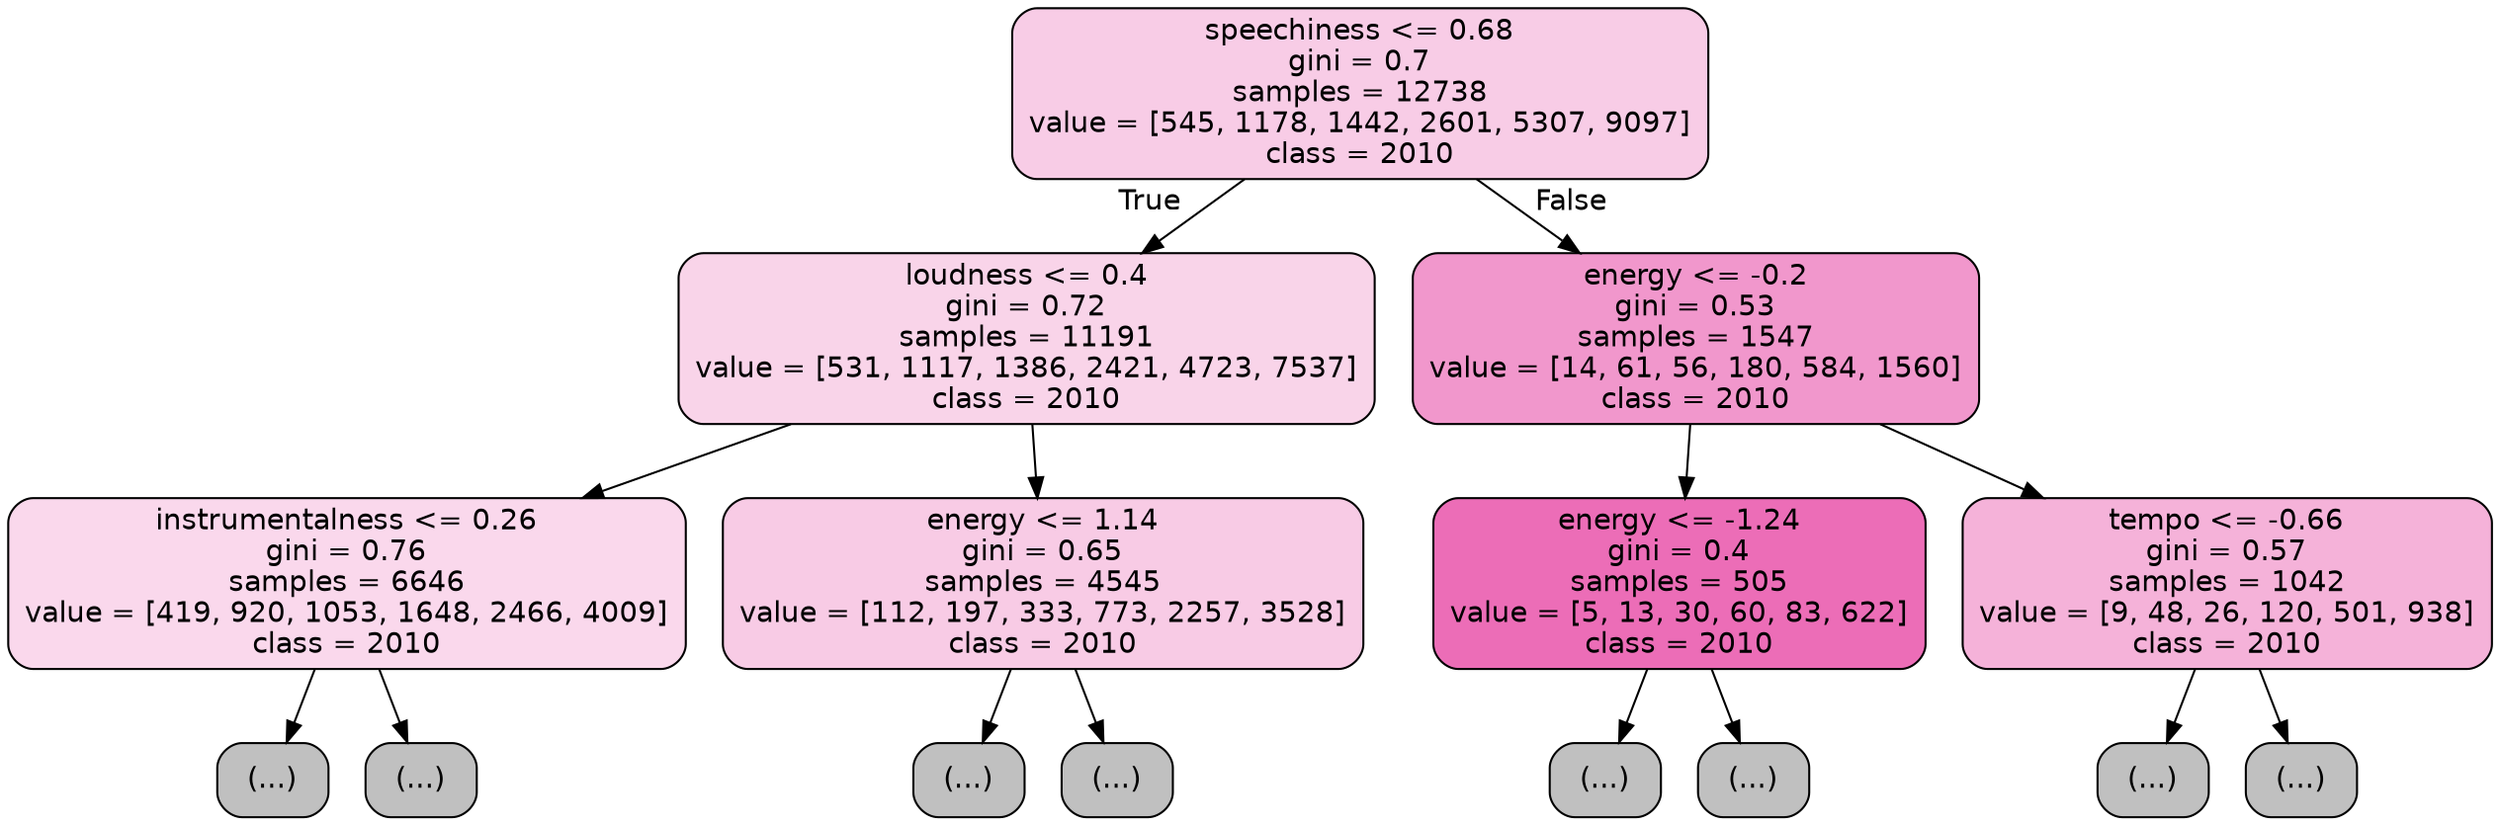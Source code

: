 digraph Tree {
node [shape=box, style="filled, rounded", color="black", fontname=helvetica] ;
edge [fontname=helvetica] ;
0 [label="speechiness <= 0.68\ngini = 0.7\nsamples = 12738\nvalue = [545, 1178, 1442, 2601, 5307, 9097]\nclass = 2010", fillcolor="#e5399d41"] ;
1 [label="loudness <= 0.4\ngini = 0.72\nsamples = 11191\nvalue = [531, 1117, 1386, 2421, 4723, 7537]\nclass = 2010", fillcolor="#e5399d37"] ;
0 -> 1 [labeldistance=2.5, labelangle=45, headlabel="True"] ;
2 [label="instrumentalness <= 0.26\ngini = 0.76\nsamples = 6646\nvalue = [419, 920, 1053, 1648, 2466, 4009]\nclass = 2010", fillcolor="#e5399d31"] ;
1 -> 2 ;
3 [label="(...)", fillcolor="#C0C0C0"] ;
2 -> 3 ;
3528 [label="(...)", fillcolor="#C0C0C0"] ;
2 -> 3528 ;
4273 [label="energy <= 1.14\ngini = 0.65\nsamples = 4545\nvalue = [112, 197, 333, 773, 2257, 3528]\nclass = 2010", fillcolor="#e5399d42"] ;
1 -> 4273 ;
4274 [label="(...)", fillcolor="#C0C0C0"] ;
4273 -> 4274 ;
6043 [label="(...)", fillcolor="#C0C0C0"] ;
4273 -> 6043 ;
6968 [label="energy <= -0.2\ngini = 0.53\nsamples = 1547\nvalue = [14, 61, 56, 180, 584, 1560]\nclass = 2010", fillcolor="#e5399d85"] ;
0 -> 6968 [labeldistance=2.5, labelangle=-45, headlabel="False"] ;
6969 [label="energy <= -1.24\ngini = 0.4\nsamples = 505\nvalue = [5, 13, 30, 60, 83, 622]\nclass = 2010", fillcolor="#e5399dbc"] ;
6968 -> 6969 ;
6970 [label="(...)", fillcolor="#C0C0C0"] ;
6969 -> 6970 ;
7011 [label="(...)", fillcolor="#C0C0C0"] ;
6969 -> 7011 ;
7164 [label="tempo <= -0.66\ngini = 0.57\nsamples = 1042\nvalue = [9, 48, 26, 120, 501, 938]\nclass = 2010", fillcolor="#e5399d62"] ;
6968 -> 7164 ;
7165 [label="(...)", fillcolor="#C0C0C0"] ;
7164 -> 7165 ;
7376 [label="(...)", fillcolor="#C0C0C0"] ;
7164 -> 7376 ;
}